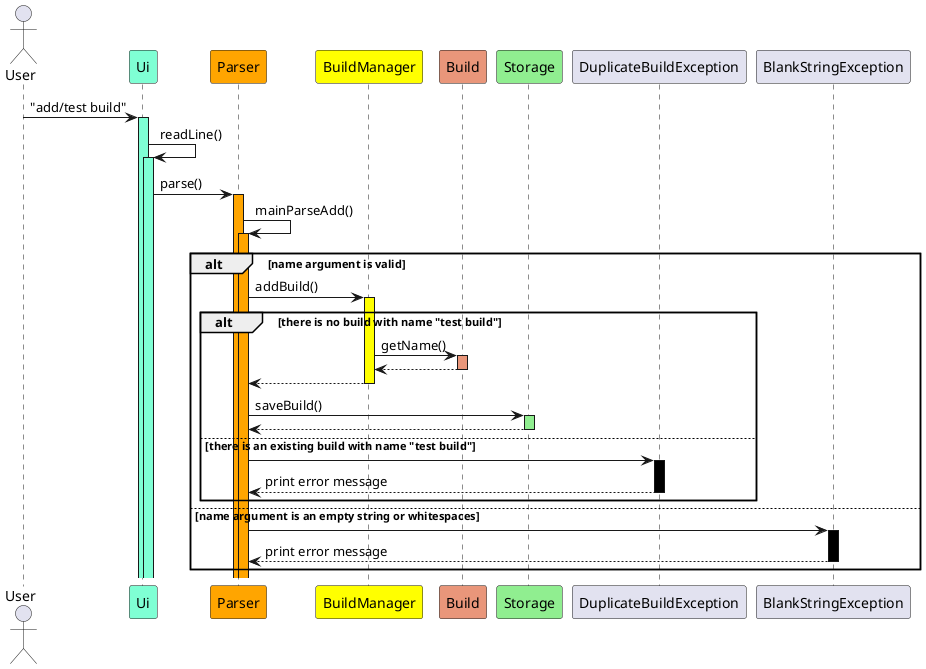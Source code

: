 @startuml
'https://plantuml.com/sequence-diagram

actor User
Participant "Ui" as Ui #AquaMarine
Participant "Parser" as Parser #Orange
Participant "BuildManager" as BuildManager #Yellow
Participant "Build" as Build #DarkSalmon
Participant "Storage" as Storage #LightGreen

User -> Ui ++ #AquaMarine : "add/test build"

Ui -> Ui ++ #AquaMarine : readLine()

Ui -> Parser ++ #Orange : parse()

Parser -> Parser ++ #Orange : mainParseAdd()

alt name argument is valid

    Parser -> BuildManager ++ #Yellow : addBuild()

    alt there is no build with name "test build"

        BuildManager -> Build ++ #DarkSalmon : getName()
        return

        return

        Parser -> Storage ++ #LightGreen : saveBuild()
        return

    else there is an existing build with name "test build"

        Parser -> DuplicateBuildException ++ #Black
        return print error message
    end

else name argument is an empty string or whitespaces

    Parser -> BlankStringException ++ #Black
    return print error message
end

@enduml